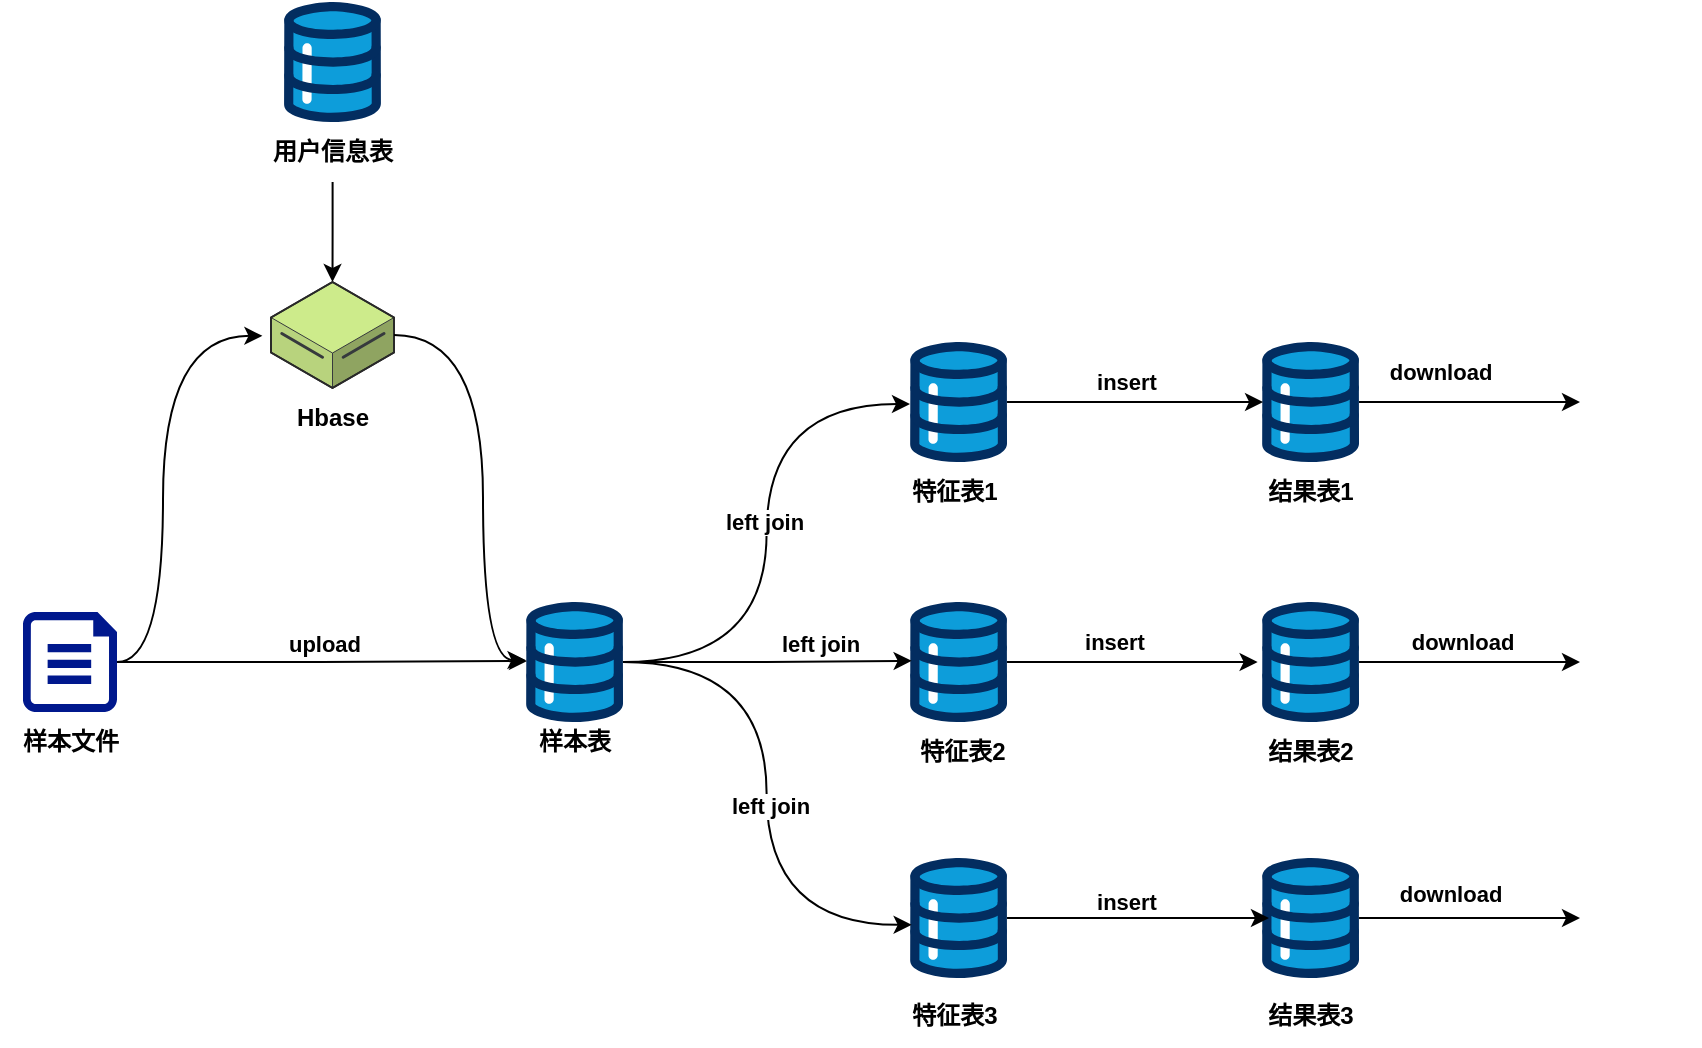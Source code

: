 <mxfile version="24.2.5" type="github">
  <diagram name="第 1 页" id="nS08pbbxPLxsnJHfObcM">
    <mxGraphModel dx="1975" dy="1068" grid="0" gridSize="10" guides="1" tooltips="1" connect="1" arrows="1" fold="1" page="1" pageScale="1" pageWidth="1169" pageHeight="1654" math="0" shadow="0">
      <root>
        <mxCell id="0" />
        <mxCell id="1" parent="0" />
        <mxCell id="7YhYDcOaufsSBROJGKCy-3" value="" style="sketch=0;aspect=fixed;pointerEvents=1;shadow=0;dashed=0;html=1;strokeColor=none;labelPosition=center;verticalLabelPosition=bottom;verticalAlign=top;align=center;fillColor=#00188D;shape=mxgraph.azure.file;fontStyle=1" parent="1" vertex="1">
          <mxGeometry x="150.5" y="465" width="47" height="50" as="geometry" />
        </mxCell>
        <mxCell id="7YhYDcOaufsSBROJGKCy-17" value="" style="edgeStyle=orthogonalEdgeStyle;rounded=0;orthogonalLoop=1;jettySize=auto;html=1;entryX=-0.002;entryY=0.517;entryDx=0;entryDy=0;entryPerimeter=0;curved=1;fontStyle=1" parent="1" source="7YhYDcOaufsSBROJGKCy-4" target="7YhYDcOaufsSBROJGKCy-13" edge="1">
          <mxGeometry relative="1" as="geometry">
            <mxPoint x="514.9" y="490" as="targetPoint" />
          </mxGeometry>
        </mxCell>
        <mxCell id="7YhYDcOaufsSBROJGKCy-45" value="left join" style="edgeLabel;html=1;align=center;verticalAlign=middle;resizable=0;points=[];fontStyle=1" parent="7YhYDcOaufsSBROJGKCy-17" vertex="1" connectable="0">
          <mxGeometry x="-0.002" y="2" relative="1" as="geometry">
            <mxPoint y="-6" as="offset" />
          </mxGeometry>
        </mxCell>
        <mxCell id="7YhYDcOaufsSBROJGKCy-4" value="" style="verticalLabelPosition=bottom;aspect=fixed;html=1;shape=mxgraph.salesforce.data;fontStyle=1" parent="1" vertex="1">
          <mxGeometry x="402" y="460" width="48.6" height="60" as="geometry" />
        </mxCell>
        <mxCell id="7YhYDcOaufsSBROJGKCy-5" value="样本文件" style="text;html=1;align=center;verticalAlign=middle;resizable=0;points=[];autosize=1;strokeColor=none;fillColor=none;fontStyle=1" parent="1" vertex="1">
          <mxGeometry x="139" y="515" width="70" height="30" as="geometry" />
        </mxCell>
        <mxCell id="7YhYDcOaufsSBROJGKCy-6" value="upload" style="edgeStyle=orthogonalEdgeStyle;rounded=0;orthogonalLoop=1;jettySize=auto;html=1;exitX=1;exitY=0.5;exitDx=0;exitDy=0;exitPerimeter=0;entryX=0.008;entryY=0.492;entryDx=0;entryDy=0;entryPerimeter=0;fontStyle=1" parent="1" source="7YhYDcOaufsSBROJGKCy-3" target="7YhYDcOaufsSBROJGKCy-4" edge="1">
          <mxGeometry x="0.007" y="9" relative="1" as="geometry">
            <mxPoint as="offset" />
          </mxGeometry>
        </mxCell>
        <mxCell id="7YhYDcOaufsSBROJGKCy-7" value="样本表" style="text;html=1;align=center;verticalAlign=middle;resizable=0;points=[];autosize=1;strokeColor=none;fillColor=none;fontStyle=1" parent="1" vertex="1">
          <mxGeometry x="396.3" y="515" width="60" height="30" as="geometry" />
        </mxCell>
        <mxCell id="7YhYDcOaufsSBROJGKCy-8" value="" style="verticalLabelPosition=bottom;aspect=fixed;html=1;shape=mxgraph.salesforce.data;fontStyle=1" parent="1" vertex="1">
          <mxGeometry x="280.95" y="160" width="48.6" height="60" as="geometry" />
        </mxCell>
        <mxCell id="7YhYDcOaufsSBROJGKCy-56" style="edgeStyle=orthogonalEdgeStyle;rounded=0;orthogonalLoop=1;jettySize=auto;html=1;fontStyle=1" parent="1" source="7YhYDcOaufsSBROJGKCy-9" target="7YhYDcOaufsSBROJGKCy-55" edge="1">
          <mxGeometry relative="1" as="geometry" />
        </mxCell>
        <mxCell id="7YhYDcOaufsSBROJGKCy-9" value="用户信息表" style="text;html=1;align=center;verticalAlign=middle;resizable=0;points=[];autosize=1;strokeColor=none;fillColor=none;fontStyle=1" parent="1" vertex="1">
          <mxGeometry x="265.25" y="220" width="80" height="30" as="geometry" />
        </mxCell>
        <mxCell id="7YhYDcOaufsSBROJGKCy-13" value="" style="verticalLabelPosition=bottom;aspect=fixed;html=1;shape=mxgraph.salesforce.data;fontStyle=1" parent="1" vertex="1">
          <mxGeometry x="594" y="330" width="48.6" height="60" as="geometry" />
        </mxCell>
        <mxCell id="7YhYDcOaufsSBROJGKCy-15" value="特征表1" style="text;html=1;align=center;verticalAlign=middle;resizable=0;points=[];autosize=1;strokeColor=none;fillColor=none;fontStyle=1" parent="1" vertex="1">
          <mxGeometry x="581" y="390" width="70" height="30" as="geometry" />
        </mxCell>
        <mxCell id="7YhYDcOaufsSBROJGKCy-18" value="" style="verticalLabelPosition=bottom;aspect=fixed;html=1;shape=mxgraph.salesforce.data;fontStyle=1" parent="1" vertex="1">
          <mxGeometry x="594" y="460" width="48.6" height="60" as="geometry" />
        </mxCell>
        <mxCell id="7YhYDcOaufsSBROJGKCy-19" value="特征表2" style="text;html=1;align=center;verticalAlign=middle;resizable=0;points=[];autosize=1;strokeColor=none;fillColor=none;fontStyle=1" parent="1" vertex="1">
          <mxGeometry x="585" y="520" width="70" height="30" as="geometry" />
        </mxCell>
        <mxCell id="7YhYDcOaufsSBROJGKCy-20" value="" style="verticalLabelPosition=bottom;aspect=fixed;html=1;shape=mxgraph.salesforce.data;fontStyle=1" parent="1" vertex="1">
          <mxGeometry x="594" y="588" width="48.6" height="60" as="geometry" />
        </mxCell>
        <mxCell id="7YhYDcOaufsSBROJGKCy-21" value="特征表3" style="text;html=1;align=center;verticalAlign=middle;resizable=0;points=[];autosize=1;strokeColor=none;fillColor=none;fontStyle=1" parent="1" vertex="1">
          <mxGeometry x="581" y="652" width="70" height="30" as="geometry" />
        </mxCell>
        <mxCell id="7YhYDcOaufsSBROJGKCy-25" style="edgeStyle=orthogonalEdgeStyle;rounded=0;orthogonalLoop=1;jettySize=auto;html=1;entryX=0.015;entryY=0.49;entryDx=0;entryDy=0;entryPerimeter=0;fontStyle=1" parent="1" source="7YhYDcOaufsSBROJGKCy-4" target="7YhYDcOaufsSBROJGKCy-18" edge="1">
          <mxGeometry relative="1" as="geometry" />
        </mxCell>
        <mxCell id="7YhYDcOaufsSBROJGKCy-48" value="left join" style="edgeLabel;html=1;align=center;verticalAlign=middle;resizable=0;points=[];fontStyle=1" parent="7YhYDcOaufsSBROJGKCy-25" vertex="1" connectable="0">
          <mxGeometry x="0.059" y="-2" relative="1" as="geometry">
            <mxPoint x="22" y="-11" as="offset" />
          </mxGeometry>
        </mxCell>
        <mxCell id="7YhYDcOaufsSBROJGKCy-26" style="edgeStyle=orthogonalEdgeStyle;rounded=0;orthogonalLoop=1;jettySize=auto;html=1;entryX=0.015;entryY=0.557;entryDx=0;entryDy=0;entryPerimeter=0;curved=1;fontStyle=1" parent="1" source="7YhYDcOaufsSBROJGKCy-4" target="7YhYDcOaufsSBROJGKCy-20" edge="1">
          <mxGeometry relative="1" as="geometry" />
        </mxCell>
        <mxCell id="7YhYDcOaufsSBROJGKCy-47" value="left join" style="edgeLabel;html=1;align=center;verticalAlign=middle;resizable=0;points=[];fontStyle=1" parent="7YhYDcOaufsSBROJGKCy-26" vertex="1" connectable="0">
          <mxGeometry x="0.044" y="1" relative="1" as="geometry">
            <mxPoint as="offset" />
          </mxGeometry>
        </mxCell>
        <mxCell id="7YhYDcOaufsSBROJGKCy-40" style="edgeStyle=orthogonalEdgeStyle;rounded=0;orthogonalLoop=1;jettySize=auto;html=1;fontStyle=1" parent="1" source="7YhYDcOaufsSBROJGKCy-27" target="7YhYDcOaufsSBROJGKCy-39" edge="1">
          <mxGeometry relative="1" as="geometry" />
        </mxCell>
        <mxCell id="7YhYDcOaufsSBROJGKCy-52" value="download" style="edgeLabel;html=1;align=center;verticalAlign=middle;resizable=0;points=[];fontStyle=1" parent="7YhYDcOaufsSBROJGKCy-40" vertex="1" connectable="0">
          <mxGeometry x="-0.074" y="-2" relative="1" as="geometry">
            <mxPoint x="-11" y="-17" as="offset" />
          </mxGeometry>
        </mxCell>
        <mxCell id="7YhYDcOaufsSBROJGKCy-27" value="" style="verticalLabelPosition=bottom;aspect=fixed;html=1;shape=mxgraph.salesforce.data;fontStyle=1;fillColor=#cdeb8b;strokeColor=#36393d;" parent="1" vertex="1">
          <mxGeometry x="770" y="330" width="48.6" height="60" as="geometry" />
        </mxCell>
        <mxCell id="7YhYDcOaufsSBROJGKCy-28" value="结果表1" style="text;html=1;align=center;verticalAlign=middle;resizable=0;points=[];autosize=1;strokeColor=none;fillColor=none;fontStyle=1" parent="1" vertex="1">
          <mxGeometry x="759.3" y="390" width="70" height="30" as="geometry" />
        </mxCell>
        <mxCell id="7YhYDcOaufsSBROJGKCy-29" style="edgeStyle=orthogonalEdgeStyle;rounded=0;orthogonalLoop=1;jettySize=auto;html=1;entryX=0.009;entryY=0.5;entryDx=0;entryDy=0;entryPerimeter=0;fontStyle=1" parent="1" source="7YhYDcOaufsSBROJGKCy-13" target="7YhYDcOaufsSBROJGKCy-27" edge="1">
          <mxGeometry relative="1" as="geometry" />
        </mxCell>
        <mxCell id="7YhYDcOaufsSBROJGKCy-49" value="insert" style="edgeLabel;html=1;align=center;verticalAlign=middle;resizable=0;points=[];fontStyle=1" parent="7YhYDcOaufsSBROJGKCy-29" vertex="1" connectable="0">
          <mxGeometry x="-0.161" relative="1" as="geometry">
            <mxPoint x="6" y="-10" as="offset" />
          </mxGeometry>
        </mxCell>
        <mxCell id="7YhYDcOaufsSBROJGKCy-42" style="edgeStyle=orthogonalEdgeStyle;rounded=0;orthogonalLoop=1;jettySize=auto;html=1;fontStyle=1" parent="1" source="7YhYDcOaufsSBROJGKCy-30" target="7YhYDcOaufsSBROJGKCy-41" edge="1">
          <mxGeometry relative="1" as="geometry" />
        </mxCell>
        <mxCell id="7YhYDcOaufsSBROJGKCy-53" value="download" style="edgeLabel;html=1;align=center;verticalAlign=middle;resizable=0;points=[];fontStyle=1" parent="7YhYDcOaufsSBROJGKCy-42" vertex="1" connectable="0">
          <mxGeometry x="-0.25" y="-2" relative="1" as="geometry">
            <mxPoint x="10" y="-12" as="offset" />
          </mxGeometry>
        </mxCell>
        <mxCell id="7YhYDcOaufsSBROJGKCy-30" value="" style="verticalLabelPosition=bottom;aspect=fixed;html=1;shape=mxgraph.salesforce.data;fontStyle=1;fillColor=#cdeb8b;strokeColor=#36393d;" parent="1" vertex="1">
          <mxGeometry x="770" y="460" width="48.6" height="60" as="geometry" />
        </mxCell>
        <mxCell id="7YhYDcOaufsSBROJGKCy-31" value="结果表2" style="text;html=1;align=center;verticalAlign=middle;resizable=0;points=[];autosize=1;strokeColor=none;fillColor=none;fontStyle=1" parent="1" vertex="1">
          <mxGeometry x="759.3" y="520" width="70" height="30" as="geometry" />
        </mxCell>
        <mxCell id="7YhYDcOaufsSBROJGKCy-33" style="edgeStyle=orthogonalEdgeStyle;rounded=0;orthogonalLoop=1;jettySize=auto;html=1;entryX=-0.047;entryY=0.5;entryDx=0;entryDy=0;entryPerimeter=0;fontStyle=1" parent="1" source="7YhYDcOaufsSBROJGKCy-18" target="7YhYDcOaufsSBROJGKCy-30" edge="1">
          <mxGeometry relative="1" as="geometry" />
        </mxCell>
        <mxCell id="7YhYDcOaufsSBROJGKCy-50" value="insert" style="edgeLabel;html=1;align=center;verticalAlign=middle;resizable=0;points=[];fontStyle=1" parent="7YhYDcOaufsSBROJGKCy-33" vertex="1" connectable="0">
          <mxGeometry x="-0.149" y="1" relative="1" as="geometry">
            <mxPoint y="-9" as="offset" />
          </mxGeometry>
        </mxCell>
        <mxCell id="7YhYDcOaufsSBROJGKCy-44" style="edgeStyle=orthogonalEdgeStyle;rounded=0;orthogonalLoop=1;jettySize=auto;html=1;fontStyle=1" parent="1" source="7YhYDcOaufsSBROJGKCy-34" target="7YhYDcOaufsSBROJGKCy-43" edge="1">
          <mxGeometry relative="1" as="geometry" />
        </mxCell>
        <mxCell id="7YhYDcOaufsSBROJGKCy-54" value="download" style="edgeLabel;html=1;align=center;verticalAlign=middle;resizable=0;points=[];fontStyle=1" parent="7YhYDcOaufsSBROJGKCy-44" vertex="1" connectable="0">
          <mxGeometry x="-0.064" y="1" relative="1" as="geometry">
            <mxPoint x="-6" y="-11" as="offset" />
          </mxGeometry>
        </mxCell>
        <mxCell id="7YhYDcOaufsSBROJGKCy-34" value="" style="verticalLabelPosition=bottom;aspect=fixed;html=1;shape=mxgraph.salesforce.data;fontStyle=1;fillColor=#cdeb8b;strokeColor=#36393d;" parent="1" vertex="1">
          <mxGeometry x="770" y="588" width="48.6" height="60" as="geometry" />
        </mxCell>
        <mxCell id="7YhYDcOaufsSBROJGKCy-35" value="结果表3" style="text;html=1;align=center;verticalAlign=middle;resizable=0;points=[];autosize=1;strokeColor=none;fillColor=none;fontStyle=1" parent="1" vertex="1">
          <mxGeometry x="759.3" y="652" width="70" height="30" as="geometry" />
        </mxCell>
        <mxCell id="7YhYDcOaufsSBROJGKCy-36" style="edgeStyle=orthogonalEdgeStyle;rounded=0;orthogonalLoop=1;jettySize=auto;html=1;entryX=0.07;entryY=0.5;entryDx=0;entryDy=0;entryPerimeter=0;fontStyle=1" parent="1" source="7YhYDcOaufsSBROJGKCy-20" target="7YhYDcOaufsSBROJGKCy-34" edge="1">
          <mxGeometry relative="1" as="geometry" />
        </mxCell>
        <mxCell id="7YhYDcOaufsSBROJGKCy-51" value="insert" style="edgeLabel;html=1;align=center;verticalAlign=middle;resizable=0;points=[];fontStyle=1" parent="7YhYDcOaufsSBROJGKCy-36" vertex="1" connectable="0">
          <mxGeometry x="-0.195" y="-1" relative="1" as="geometry">
            <mxPoint x="7" y="-9" as="offset" />
          </mxGeometry>
        </mxCell>
        <mxCell id="7YhYDcOaufsSBROJGKCy-39" value="" style="shape=image;html=1;verticalAlign=top;verticalLabelPosition=bottom;labelBackgroundColor=#ffffff;imageAspect=0;aspect=fixed;image=https://cdn1.iconfinder.com/data/icons/Futurosoft%20Icons%200.5.2/128x128/mimetypes/xls.png;fontStyle=1" parent="1" vertex="1">
          <mxGeometry x="929" y="330" width="60" height="60" as="geometry" />
        </mxCell>
        <mxCell id="7YhYDcOaufsSBROJGKCy-41" value="" style="shape=image;html=1;verticalAlign=top;verticalLabelPosition=bottom;labelBackgroundColor=#ffffff;imageAspect=0;aspect=fixed;image=https://cdn1.iconfinder.com/data/icons/Futurosoft%20Icons%200.5.2/128x128/mimetypes/xls.png;fontStyle=1" parent="1" vertex="1">
          <mxGeometry x="929" y="460" width="60" height="60" as="geometry" />
        </mxCell>
        <mxCell id="7YhYDcOaufsSBROJGKCy-43" value="" style="shape=image;html=1;verticalAlign=top;verticalLabelPosition=bottom;labelBackgroundColor=#ffffff;imageAspect=0;aspect=fixed;image=https://cdn1.iconfinder.com/data/icons/Futurosoft%20Icons%200.5.2/128x128/mimetypes/xls.png;fontStyle=1" parent="1" vertex="1">
          <mxGeometry x="929" y="588" width="60" height="60" as="geometry" />
        </mxCell>
        <mxCell id="7YhYDcOaufsSBROJGKCy-55" value="" style="verticalLabelPosition=bottom;html=1;verticalAlign=top;strokeWidth=1;align=center;outlineConnect=0;dashed=0;outlineConnect=0;shape=mxgraph.aws3d.dataServer;strokeColor=#36393d;aspect=fixed;fontStyle=1;fillColor=#cdeb8b;" parent="1" vertex="1">
          <mxGeometry x="274.5" y="300" width="61.5" height="53" as="geometry" />
        </mxCell>
        <mxCell id="7YhYDcOaufsSBROJGKCy-57" value="Hbase" style="text;html=1;align=center;verticalAlign=middle;resizable=0;points=[];autosize=1;strokeColor=none;fillColor=none;fontStyle=1" parent="1" vertex="1">
          <mxGeometry x="275.25" y="353" width="60" height="30" as="geometry" />
        </mxCell>
        <mxCell id="7YhYDcOaufsSBROJGKCy-58" style="edgeStyle=orthogonalEdgeStyle;rounded=0;orthogonalLoop=1;jettySize=auto;html=1;exitX=1;exitY=0.5;exitDx=0;exitDy=0;exitPerimeter=0;entryX=-0.07;entryY=0.508;entryDx=0;entryDy=0;entryPerimeter=0;curved=1;fontStyle=1" parent="1" source="7YhYDcOaufsSBROJGKCy-3" target="7YhYDcOaufsSBROJGKCy-55" edge="1">
          <mxGeometry relative="1" as="geometry">
            <Array as="points">
              <mxPoint x="220.5" y="490" />
              <mxPoint x="220.5" y="327" />
            </Array>
          </mxGeometry>
        </mxCell>
        <mxCell id="7YhYDcOaufsSBROJGKCy-59" style="edgeStyle=orthogonalEdgeStyle;rounded=0;orthogonalLoop=1;jettySize=auto;html=1;entryX=-0.007;entryY=0.484;entryDx=0;entryDy=0;entryPerimeter=0;curved=1;fontStyle=1" parent="1" source="7YhYDcOaufsSBROJGKCy-55" target="7YhYDcOaufsSBROJGKCy-4" edge="1">
          <mxGeometry relative="1" as="geometry">
            <Array as="points">
              <mxPoint x="380.5" y="327" />
              <mxPoint x="380.5" y="489" />
            </Array>
          </mxGeometry>
        </mxCell>
      </root>
    </mxGraphModel>
  </diagram>
</mxfile>

